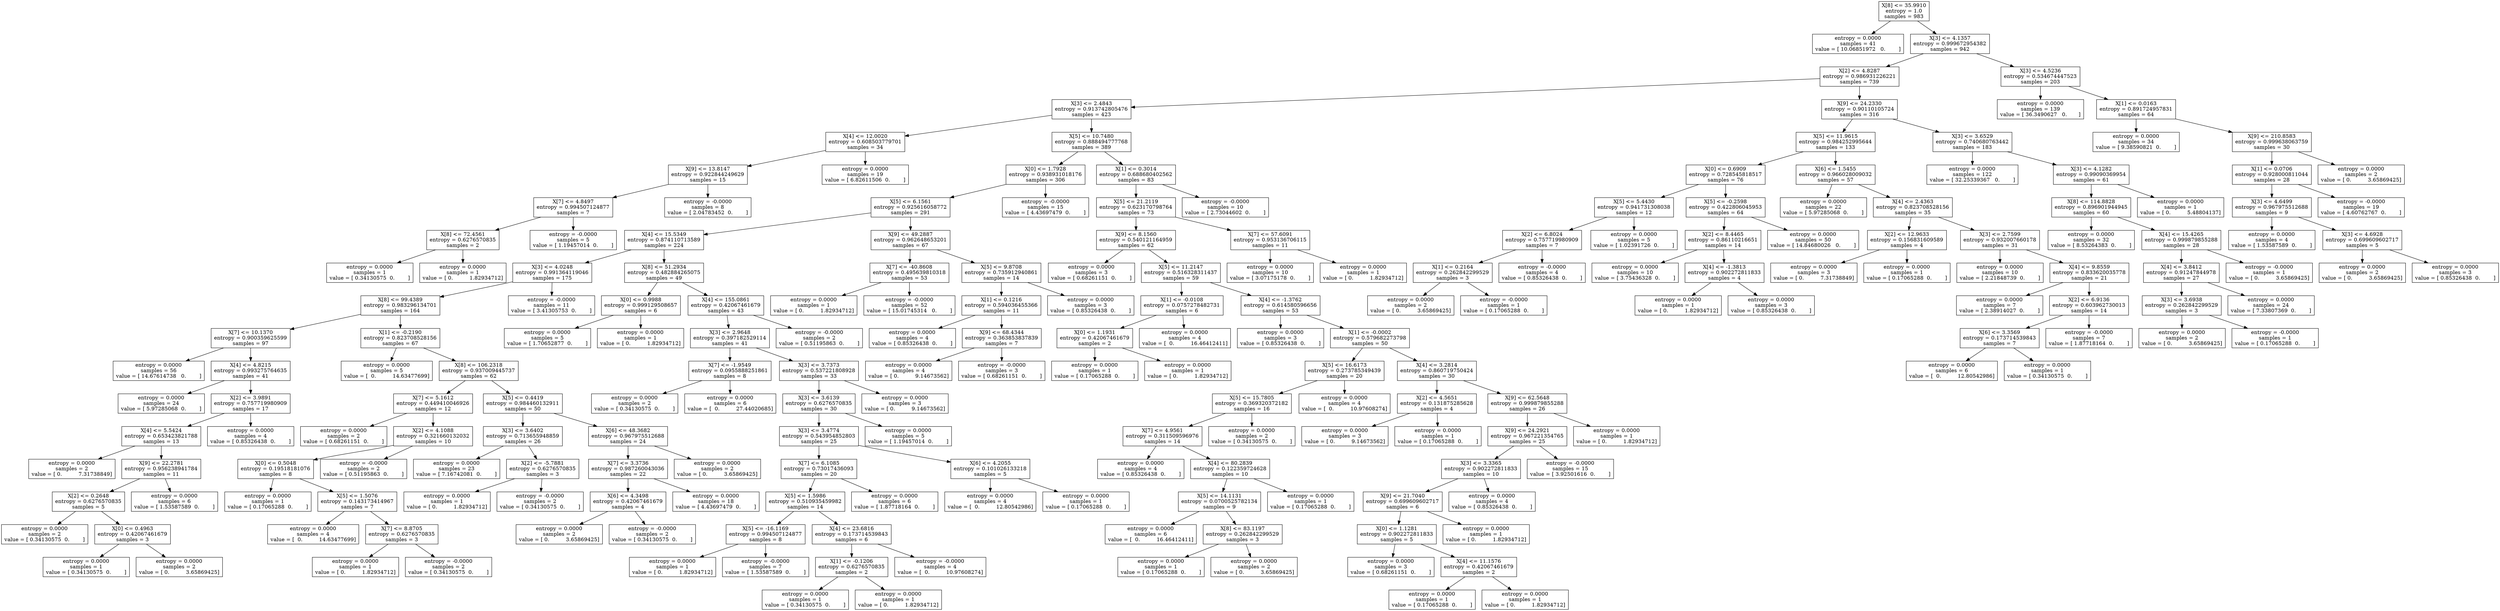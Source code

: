 digraph Tree {
0 [label="X[8] <= 35.9910\nentropy = 1.0\nsamples = 983", shape="box"] ;
1 [label="entropy = 0.0000\nsamples = 41\nvalue = [ 10.06851972   0.        ]", shape="box"] ;
0 -> 1 ;
2 [label="X[3] <= 4.1357\nentropy = 0.999672954382\nsamples = 942", shape="box"] ;
0 -> 2 ;
3 [label="X[2] <= 4.8287\nentropy = 0.986931226221\nsamples = 739", shape="box"] ;
2 -> 3 ;
4 [label="X[3] <= 2.4843\nentropy = 0.913742805476\nsamples = 423", shape="box"] ;
3 -> 4 ;
5 [label="X[4] <= 12.0020\nentropy = 0.608503779701\nsamples = 34", shape="box"] ;
4 -> 5 ;
6 [label="X[9] <= 13.8147\nentropy = 0.922844249629\nsamples = 15", shape="box"] ;
5 -> 6 ;
7 [label="X[7] <= 4.8497\nentropy = 0.994507124877\nsamples = 7", shape="box"] ;
6 -> 7 ;
8 [label="X[8] <= 72.4561\nentropy = 0.6276570835\nsamples = 2", shape="box"] ;
7 -> 8 ;
9 [label="entropy = 0.0000\nsamples = 1\nvalue = [ 0.34130575  0.        ]", shape="box"] ;
8 -> 9 ;
10 [label="entropy = 0.0000\nsamples = 1\nvalue = [ 0.          1.82934712]", shape="box"] ;
8 -> 10 ;
11 [label="entropy = -0.0000\nsamples = 5\nvalue = [ 1.19457014  0.        ]", shape="box"] ;
7 -> 11 ;
12 [label="entropy = -0.0000\nsamples = 8\nvalue = [ 2.04783452  0.        ]", shape="box"] ;
6 -> 12 ;
13 [label="entropy = 0.0000\nsamples = 19\nvalue = [ 6.82611506  0.        ]", shape="box"] ;
5 -> 13 ;
14 [label="X[5] <= 10.7480\nentropy = 0.888494777768\nsamples = 389", shape="box"] ;
4 -> 14 ;
15 [label="X[0] <= 1.7928\nentropy = 0.938931018176\nsamples = 306", shape="box"] ;
14 -> 15 ;
16 [label="X[5] <= 6.1561\nentropy = 0.925616058772\nsamples = 291", shape="box"] ;
15 -> 16 ;
17 [label="X[4] <= 15.5349\nentropy = 0.874110713589\nsamples = 224", shape="box"] ;
16 -> 17 ;
18 [label="X[3] <= 4.0248\nentropy = 0.991364119046\nsamples = 175", shape="box"] ;
17 -> 18 ;
19 [label="X[8] <= 99.4389\nentropy = 0.983296134701\nsamples = 164", shape="box"] ;
18 -> 19 ;
20 [label="X[7] <= 10.1370\nentropy = 0.900359625599\nsamples = 97", shape="box"] ;
19 -> 20 ;
21 [label="entropy = 0.0000\nsamples = 56\nvalue = [ 14.67614738   0.        ]", shape="box"] ;
20 -> 21 ;
22 [label="X[4] <= 4.8215\nentropy = 0.993275764635\nsamples = 41", shape="box"] ;
20 -> 22 ;
23 [label="entropy = 0.0000\nsamples = 24\nvalue = [ 5.97285068  0.        ]", shape="box"] ;
22 -> 23 ;
24 [label="X[2] <= 3.9891\nentropy = 0.757719980909\nsamples = 17", shape="box"] ;
22 -> 24 ;
25 [label="X[4] <= 5.5424\nentropy = 0.653423821788\nsamples = 13", shape="box"] ;
24 -> 25 ;
26 [label="entropy = 0.0000\nsamples = 2\nvalue = [ 0.          7.31738849]", shape="box"] ;
25 -> 26 ;
27 [label="X[9] <= 22.2781\nentropy = 0.956238941784\nsamples = 11", shape="box"] ;
25 -> 27 ;
28 [label="X[2] <= 0.2648\nentropy = 0.6276570835\nsamples = 5", shape="box"] ;
27 -> 28 ;
29 [label="entropy = 0.0000\nsamples = 2\nvalue = [ 0.34130575  0.        ]", shape="box"] ;
28 -> 29 ;
30 [label="X[0] <= 0.4963\nentropy = 0.42067461679\nsamples = 3", shape="box"] ;
28 -> 30 ;
31 [label="entropy = 0.0000\nsamples = 1\nvalue = [ 0.34130575  0.        ]", shape="box"] ;
30 -> 31 ;
32 [label="entropy = 0.0000\nsamples = 2\nvalue = [ 0.          3.65869425]", shape="box"] ;
30 -> 32 ;
33 [label="entropy = 0.0000\nsamples = 6\nvalue = [ 1.53587589  0.        ]", shape="box"] ;
27 -> 33 ;
34 [label="entropy = 0.0000\nsamples = 4\nvalue = [ 0.85326438  0.        ]", shape="box"] ;
24 -> 34 ;
35 [label="X[1] <= -0.2190\nentropy = 0.823708528156\nsamples = 67", shape="box"] ;
19 -> 35 ;
36 [label="entropy = 0.0000\nsamples = 5\nvalue = [  0.          14.63477699]", shape="box"] ;
35 -> 36 ;
37 [label="X[8] <= 106.2318\nentropy = 0.937009445737\nsamples = 62", shape="box"] ;
35 -> 37 ;
38 [label="X[7] <= 5.1612\nentropy = 0.449410046926\nsamples = 12", shape="box"] ;
37 -> 38 ;
39 [label="entropy = 0.0000\nsamples = 2\nvalue = [ 0.68261151  0.        ]", shape="box"] ;
38 -> 39 ;
40 [label="X[2] <= 4.1088\nentropy = 0.321660132032\nsamples = 10", shape="box"] ;
38 -> 40 ;
41 [label="X[0] <= 0.5048\nentropy = 0.19518181076\nsamples = 8", shape="box"] ;
40 -> 41 ;
42 [label="entropy = 0.0000\nsamples = 1\nvalue = [ 0.17065288  0.        ]", shape="box"] ;
41 -> 42 ;
43 [label="X[5] <= 1.5076\nentropy = 0.143173414967\nsamples = 7", shape="box"] ;
41 -> 43 ;
44 [label="entropy = 0.0000\nsamples = 4\nvalue = [  0.          14.63477699]", shape="box"] ;
43 -> 44 ;
45 [label="X[7] <= 8.8705\nentropy = 0.6276570835\nsamples = 3", shape="box"] ;
43 -> 45 ;
46 [label="entropy = 0.0000\nsamples = 1\nvalue = [ 0.          1.82934712]", shape="box"] ;
45 -> 46 ;
47 [label="entropy = -0.0000\nsamples = 2\nvalue = [ 0.34130575  0.        ]", shape="box"] ;
45 -> 47 ;
48 [label="entropy = -0.0000\nsamples = 2\nvalue = [ 0.51195863  0.        ]", shape="box"] ;
40 -> 48 ;
49 [label="X[5] <= 0.4419\nentropy = 0.984460132911\nsamples = 50", shape="box"] ;
37 -> 49 ;
50 [label="X[3] <= 3.6402\nentropy = 0.713655948859\nsamples = 26", shape="box"] ;
49 -> 50 ;
51 [label="entropy = 0.0000\nsamples = 23\nvalue = [ 7.16742081  0.        ]", shape="box"] ;
50 -> 51 ;
52 [label="X[2] <= -5.7881\nentropy = 0.6276570835\nsamples = 3", shape="box"] ;
50 -> 52 ;
53 [label="entropy = 0.0000\nsamples = 1\nvalue = [ 0.          1.82934712]", shape="box"] ;
52 -> 53 ;
54 [label="entropy = -0.0000\nsamples = 2\nvalue = [ 0.34130575  0.        ]", shape="box"] ;
52 -> 54 ;
55 [label="X[6] <= 48.3682\nentropy = 0.967975512688\nsamples = 24", shape="box"] ;
49 -> 55 ;
56 [label="X[7] <= 3.3736\nentropy = 0.987260043036\nsamples = 22", shape="box"] ;
55 -> 56 ;
57 [label="X[6] <= 4.3498\nentropy = 0.42067461679\nsamples = 4", shape="box"] ;
56 -> 57 ;
58 [label="entropy = 0.0000\nsamples = 2\nvalue = [ 0.          3.65869425]", shape="box"] ;
57 -> 58 ;
59 [label="entropy = -0.0000\nsamples = 2\nvalue = [ 0.34130575  0.        ]", shape="box"] ;
57 -> 59 ;
60 [label="entropy = 0.0000\nsamples = 18\nvalue = [ 4.43697479  0.        ]", shape="box"] ;
56 -> 60 ;
61 [label="entropy = 0.0000\nsamples = 2\nvalue = [ 0.          3.65869425]", shape="box"] ;
55 -> 61 ;
62 [label="entropy = -0.0000\nsamples = 11\nvalue = [ 3.41305753  0.        ]", shape="box"] ;
18 -> 62 ;
63 [label="X[8] <= 51.2934\nentropy = 0.482884265075\nsamples = 49", shape="box"] ;
17 -> 63 ;
64 [label="X[0] <= 0.9988\nentropy = 0.999129508657\nsamples = 6", shape="box"] ;
63 -> 64 ;
65 [label="entropy = 0.0000\nsamples = 5\nvalue = [ 1.70652877  0.        ]", shape="box"] ;
64 -> 65 ;
66 [label="entropy = 0.0000\nsamples = 1\nvalue = [ 0.          1.82934712]", shape="box"] ;
64 -> 66 ;
67 [label="X[4] <= 155.0861\nentropy = 0.42067461679\nsamples = 43", shape="box"] ;
63 -> 67 ;
68 [label="X[3] <= 2.9648\nentropy = 0.397182529114\nsamples = 41", shape="box"] ;
67 -> 68 ;
69 [label="X[7] <= -1.9549\nentropy = 0.0955888251861\nsamples = 8", shape="box"] ;
68 -> 69 ;
70 [label="entropy = 0.0000\nsamples = 2\nvalue = [ 0.34130575  0.        ]", shape="box"] ;
69 -> 70 ;
71 [label="entropy = 0.0000\nsamples = 6\nvalue = [  0.          27.44020685]", shape="box"] ;
69 -> 71 ;
72 [label="X[3] <= 3.7373\nentropy = 0.537221808928\nsamples = 33", shape="box"] ;
68 -> 72 ;
73 [label="X[3] <= 3.6139\nentropy = 0.6276570835\nsamples = 30", shape="box"] ;
72 -> 73 ;
74 [label="X[3] <= 3.4774\nentropy = 0.543954852803\nsamples = 25", shape="box"] ;
73 -> 74 ;
75 [label="X[7] <= 6.1085\nentropy = 0.73017436093\nsamples = 20", shape="box"] ;
74 -> 75 ;
76 [label="X[5] <= 1.5986\nentropy = 0.510935459982\nsamples = 14", shape="box"] ;
75 -> 76 ;
77 [label="X[5] <= -16.1169\nentropy = 0.994507124877\nsamples = 8", shape="box"] ;
76 -> 77 ;
78 [label="entropy = 0.0000\nsamples = 1\nvalue = [ 0.          1.82934712]", shape="box"] ;
77 -> 78 ;
79 [label="entropy = -0.0000\nsamples = 7\nvalue = [ 1.53587589  0.        ]", shape="box"] ;
77 -> 79 ;
80 [label="X[4] <= 23.6816\nentropy = 0.173714539843\nsamples = 6", shape="box"] ;
76 -> 80 ;
81 [label="X[1] <= -0.1206\nentropy = 0.6276570835\nsamples = 2", shape="box"] ;
80 -> 81 ;
82 [label="entropy = 0.0000\nsamples = 1\nvalue = [ 0.34130575  0.        ]", shape="box"] ;
81 -> 82 ;
83 [label="entropy = 0.0000\nsamples = 1\nvalue = [ 0.          1.82934712]", shape="box"] ;
81 -> 83 ;
84 [label="entropy = -0.0000\nsamples = 4\nvalue = [  0.          10.97608274]", shape="box"] ;
80 -> 84 ;
85 [label="entropy = 0.0000\nsamples = 6\nvalue = [ 1.87718164  0.        ]", shape="box"] ;
75 -> 85 ;
86 [label="X[6] <= 4.2055\nentropy = 0.101026133218\nsamples = 5", shape="box"] ;
74 -> 86 ;
87 [label="entropy = 0.0000\nsamples = 4\nvalue = [  0.          12.80542986]", shape="box"] ;
86 -> 87 ;
88 [label="entropy = 0.0000\nsamples = 1\nvalue = [ 0.17065288  0.        ]", shape="box"] ;
86 -> 88 ;
89 [label="entropy = 0.0000\nsamples = 5\nvalue = [ 1.19457014  0.        ]", shape="box"] ;
73 -> 89 ;
90 [label="entropy = 0.0000\nsamples = 3\nvalue = [ 0.          9.14673562]", shape="box"] ;
72 -> 90 ;
91 [label="entropy = -0.0000\nsamples = 2\nvalue = [ 0.51195863  0.        ]", shape="box"] ;
67 -> 91 ;
92 [label="X[9] <= 49.2887\nentropy = 0.962648653201\nsamples = 67", shape="box"] ;
16 -> 92 ;
93 [label="X[7] <= -40.8608\nentropy = 0.495639810318\nsamples = 53", shape="box"] ;
92 -> 93 ;
94 [label="entropy = 0.0000\nsamples = 1\nvalue = [ 0.          1.82934712]", shape="box"] ;
93 -> 94 ;
95 [label="entropy = -0.0000\nsamples = 52\nvalue = [ 15.01745314   0.        ]", shape="box"] ;
93 -> 95 ;
96 [label="X[5] <= 9.8708\nentropy = 0.735912940861\nsamples = 14", shape="box"] ;
92 -> 96 ;
97 [label="X[1] <= 0.1216\nentropy = 0.594036455366\nsamples = 11", shape="box"] ;
96 -> 97 ;
98 [label="entropy = 0.0000\nsamples = 4\nvalue = [ 0.85326438  0.        ]", shape="box"] ;
97 -> 98 ;
99 [label="X[9] <= 68.4344\nentropy = 0.363853837839\nsamples = 7", shape="box"] ;
97 -> 99 ;
100 [label="entropy = 0.0000\nsamples = 4\nvalue = [ 0.          9.14673562]", shape="box"] ;
99 -> 100 ;
101 [label="entropy = -0.0000\nsamples = 3\nvalue = [ 0.68261151  0.        ]", shape="box"] ;
99 -> 101 ;
102 [label="entropy = 0.0000\nsamples = 3\nvalue = [ 0.85326438  0.        ]", shape="box"] ;
96 -> 102 ;
103 [label="entropy = -0.0000\nsamples = 15\nvalue = [ 4.43697479  0.        ]", shape="box"] ;
15 -> 103 ;
104 [label="X[1] <= 0.3014\nentropy = 0.688680402562\nsamples = 83", shape="box"] ;
14 -> 104 ;
105 [label="X[5] <= 21.2119\nentropy = 0.623170798764\nsamples = 73", shape="box"] ;
104 -> 105 ;
106 [label="X[9] <= 8.1560\nentropy = 0.540121164959\nsamples = 62", shape="box"] ;
105 -> 106 ;
107 [label="entropy = 0.0000\nsamples = 3\nvalue = [ 0.68261151  0.        ]", shape="box"] ;
106 -> 107 ;
108 [label="X[5] <= 11.2147\nentropy = 0.516328311437\nsamples = 59", shape="box"] ;
106 -> 108 ;
109 [label="X[1] <= -0.0108\nentropy = 0.0757278482731\nsamples = 6", shape="box"] ;
108 -> 109 ;
110 [label="X[0] <= 1.1931\nentropy = 0.42067461679\nsamples = 2", shape="box"] ;
109 -> 110 ;
111 [label="entropy = 0.0000\nsamples = 1\nvalue = [ 0.17065288  0.        ]", shape="box"] ;
110 -> 111 ;
112 [label="entropy = 0.0000\nsamples = 1\nvalue = [ 0.          1.82934712]", shape="box"] ;
110 -> 112 ;
113 [label="entropy = 0.0000\nsamples = 4\nvalue = [  0.          16.46412411]", shape="box"] ;
109 -> 113 ;
114 [label="X[4] <= -1.3762\nentropy = 0.614580596656\nsamples = 53", shape="box"] ;
108 -> 114 ;
115 [label="entropy = 0.0000\nsamples = 3\nvalue = [ 0.85326438  0.        ]", shape="box"] ;
114 -> 115 ;
116 [label="X[1] <= -0.0002\nentropy = 0.579682273798\nsamples = 50", shape="box"] ;
114 -> 116 ;
117 [label="X[5] <= 16.6173\nentropy = 0.273785349439\nsamples = 20", shape="box"] ;
116 -> 117 ;
118 [label="X[5] <= 15.7805\nentropy = 0.369320372182\nsamples = 16", shape="box"] ;
117 -> 118 ;
119 [label="X[7] <= 4.9561\nentropy = 0.311509596976\nsamples = 14", shape="box"] ;
118 -> 119 ;
120 [label="entropy = 0.0000\nsamples = 4\nvalue = [ 0.85326438  0.        ]", shape="box"] ;
119 -> 120 ;
121 [label="X[4] <= 80.2839\nentropy = 0.122359724628\nsamples = 10", shape="box"] ;
119 -> 121 ;
122 [label="X[5] <= 14.1131\nentropy = 0.0700525782134\nsamples = 9", shape="box"] ;
121 -> 122 ;
123 [label="entropy = 0.0000\nsamples = 6\nvalue = [  0.          16.46412411]", shape="box"] ;
122 -> 123 ;
124 [label="X[8] <= 83.1197\nentropy = 0.262842299529\nsamples = 3", shape="box"] ;
122 -> 124 ;
125 [label="entropy = 0.0000\nsamples = 1\nvalue = [ 0.17065288  0.        ]", shape="box"] ;
124 -> 125 ;
126 [label="entropy = 0.0000\nsamples = 2\nvalue = [ 0.          3.65869425]", shape="box"] ;
124 -> 126 ;
127 [label="entropy = 0.0000\nsamples = 1\nvalue = [ 0.17065288  0.        ]", shape="box"] ;
121 -> 127 ;
128 [label="entropy = 0.0000\nsamples = 2\nvalue = [ 0.34130575  0.        ]", shape="box"] ;
118 -> 128 ;
129 [label="entropy = 0.0000\nsamples = 4\nvalue = [  0.          10.97608274]", shape="box"] ;
117 -> 129 ;
130 [label="X[4] <= 3.2814\nentropy = 0.860719750424\nsamples = 30", shape="box"] ;
116 -> 130 ;
131 [label="X[2] <= 4.5651\nentropy = 0.131875285628\nsamples = 4", shape="box"] ;
130 -> 131 ;
132 [label="entropy = 0.0000\nsamples = 3\nvalue = [ 0.          9.14673562]", shape="box"] ;
131 -> 132 ;
133 [label="entropy = 0.0000\nsamples = 1\nvalue = [ 0.17065288  0.        ]", shape="box"] ;
131 -> 133 ;
134 [label="X[9] <= 62.5648\nentropy = 0.999879855288\nsamples = 26", shape="box"] ;
130 -> 134 ;
135 [label="X[9] <= 24.2921\nentropy = 0.967221354765\nsamples = 25", shape="box"] ;
134 -> 135 ;
136 [label="X[3] <= 3.3365\nentropy = 0.902272811833\nsamples = 10", shape="box"] ;
135 -> 136 ;
137 [label="X[9] <= 21.7040\nentropy = 0.699609602717\nsamples = 6", shape="box"] ;
136 -> 137 ;
138 [label="X[0] <= 1.1281\nentropy = 0.902272811833\nsamples = 5", shape="box"] ;
137 -> 138 ;
139 [label="entropy = 0.0000\nsamples = 3\nvalue = [ 0.68261151  0.        ]", shape="box"] ;
138 -> 139 ;
140 [label="X[4] <= 11.1576\nentropy = 0.42067461679\nsamples = 2", shape="box"] ;
138 -> 140 ;
141 [label="entropy = 0.0000\nsamples = 1\nvalue = [ 0.17065288  0.        ]", shape="box"] ;
140 -> 141 ;
142 [label="entropy = 0.0000\nsamples = 1\nvalue = [ 0.          1.82934712]", shape="box"] ;
140 -> 142 ;
143 [label="entropy = 0.0000\nsamples = 1\nvalue = [ 0.          1.82934712]", shape="box"] ;
137 -> 143 ;
144 [label="entropy = 0.0000\nsamples = 4\nvalue = [ 0.85326438  0.        ]", shape="box"] ;
136 -> 144 ;
145 [label="entropy = -0.0000\nsamples = 15\nvalue = [ 3.92501616  0.        ]", shape="box"] ;
135 -> 145 ;
146 [label="entropy = 0.0000\nsamples = 1\nvalue = [ 0.          1.82934712]", shape="box"] ;
134 -> 146 ;
147 [label="X[7] <= 57.6091\nentropy = 0.953136706115\nsamples = 11", shape="box"] ;
105 -> 147 ;
148 [label="entropy = 0.0000\nsamples = 10\nvalue = [ 3.07175178  0.        ]", shape="box"] ;
147 -> 148 ;
149 [label="entropy = 0.0000\nsamples = 1\nvalue = [ 0.          1.82934712]", shape="box"] ;
147 -> 149 ;
150 [label="entropy = -0.0000\nsamples = 10\nvalue = [ 2.73044602  0.        ]", shape="box"] ;
104 -> 150 ;
151 [label="X[9] <= 24.2330\nentropy = 0.90110105724\nsamples = 316", shape="box"] ;
3 -> 151 ;
152 [label="X[5] <= 11.9615\nentropy = 0.984252995644\nsamples = 133", shape="box"] ;
151 -> 152 ;
153 [label="X[0] <= 0.6909\nentropy = 0.728545818517\nsamples = 76", shape="box"] ;
152 -> 153 ;
154 [label="X[5] <= 5.4430\nentropy = 0.941731308038\nsamples = 12", shape="box"] ;
153 -> 154 ;
155 [label="X[2] <= 6.8024\nentropy = 0.757719980909\nsamples = 7", shape="box"] ;
154 -> 155 ;
156 [label="X[1] <= 0.2164\nentropy = 0.262842299529\nsamples = 3", shape="box"] ;
155 -> 156 ;
157 [label="entropy = 0.0000\nsamples = 2\nvalue = [ 0.          3.65869425]", shape="box"] ;
156 -> 157 ;
158 [label="entropy = -0.0000\nsamples = 1\nvalue = [ 0.17065288  0.        ]", shape="box"] ;
156 -> 158 ;
159 [label="entropy = -0.0000\nsamples = 4\nvalue = [ 0.85326438  0.        ]", shape="box"] ;
155 -> 159 ;
160 [label="entropy = 0.0000\nsamples = 5\nvalue = [ 1.02391726  0.        ]", shape="box"] ;
154 -> 160 ;
161 [label="X[5] <= -0.2598\nentropy = 0.422806045953\nsamples = 64", shape="box"] ;
153 -> 161 ;
162 [label="X[2] <= 8.4465\nentropy = 0.86110216651\nsamples = 14", shape="box"] ;
161 -> 162 ;
163 [label="entropy = 0.0000\nsamples = 10\nvalue = [ 3.75436328  0.        ]", shape="box"] ;
162 -> 163 ;
164 [label="X[4] <= -1.3813\nentropy = 0.902272811833\nsamples = 4", shape="box"] ;
162 -> 164 ;
165 [label="entropy = 0.0000\nsamples = 1\nvalue = [ 0.          1.82934712]", shape="box"] ;
164 -> 165 ;
166 [label="entropy = 0.0000\nsamples = 3\nvalue = [ 0.85326438  0.        ]", shape="box"] ;
164 -> 166 ;
167 [label="entropy = 0.0000\nsamples = 50\nvalue = [ 14.84680026   0.        ]", shape="box"] ;
161 -> 167 ;
168 [label="X[6] <= 1.5455\nentropy = 0.966028009032\nsamples = 57", shape="box"] ;
152 -> 168 ;
169 [label="entropy = 0.0000\nsamples = 22\nvalue = [ 5.97285068  0.        ]", shape="box"] ;
168 -> 169 ;
170 [label="X[4] <= 2.4363\nentropy = 0.823708528156\nsamples = 35", shape="box"] ;
168 -> 170 ;
171 [label="X[2] <= 12.9633\nentropy = 0.156831609589\nsamples = 4", shape="box"] ;
170 -> 171 ;
172 [label="entropy = 0.0000\nsamples = 3\nvalue = [ 0.          7.31738849]", shape="box"] ;
171 -> 172 ;
173 [label="entropy = 0.0000\nsamples = 1\nvalue = [ 0.17065288  0.        ]", shape="box"] ;
171 -> 173 ;
174 [label="X[3] <= 2.7599\nentropy = 0.932007660178\nsamples = 31", shape="box"] ;
170 -> 174 ;
175 [label="entropy = 0.0000\nsamples = 10\nvalue = [ 2.21848739  0.        ]", shape="box"] ;
174 -> 175 ;
176 [label="X[4] <= 9.8559\nentropy = 0.833620035778\nsamples = 21", shape="box"] ;
174 -> 176 ;
177 [label="entropy = 0.0000\nsamples = 7\nvalue = [ 2.38914027  0.        ]", shape="box"] ;
176 -> 177 ;
178 [label="X[2] <= 6.9136\nentropy = 0.603962730013\nsamples = 14", shape="box"] ;
176 -> 178 ;
179 [label="X[6] <= 3.3569\nentropy = 0.173714539843\nsamples = 7", shape="box"] ;
178 -> 179 ;
180 [label="entropy = 0.0000\nsamples = 6\nvalue = [  0.          12.80542986]", shape="box"] ;
179 -> 180 ;
181 [label="entropy = 0.0000\nsamples = 1\nvalue = [ 0.34130575  0.        ]", shape="box"] ;
179 -> 181 ;
182 [label="entropy = -0.0000\nsamples = 7\nvalue = [ 1.87718164  0.        ]", shape="box"] ;
178 -> 182 ;
183 [label="X[3] <= 3.6529\nentropy = 0.740680763442\nsamples = 183", shape="box"] ;
151 -> 183 ;
184 [label="entropy = 0.0000\nsamples = 122\nvalue = [ 32.25339367   0.        ]", shape="box"] ;
183 -> 184 ;
185 [label="X[3] <= 4.1282\nentropy = 0.99090369954\nsamples = 61", shape="box"] ;
183 -> 185 ;
186 [label="X[8] <= 114.8828\nentropy = 0.896901944945\nsamples = 60", shape="box"] ;
185 -> 186 ;
187 [label="entropy = 0.0000\nsamples = 32\nvalue = [ 8.53264383  0.        ]", shape="box"] ;
186 -> 187 ;
188 [label="X[4] <= 15.4265\nentropy = 0.999879855288\nsamples = 28", shape="box"] ;
186 -> 188 ;
189 [label="X[4] <= 3.8412\nentropy = 0.91247844978\nsamples = 27", shape="box"] ;
188 -> 189 ;
190 [label="X[3] <= 3.6938\nentropy = 0.262842299529\nsamples = 3", shape="box"] ;
189 -> 190 ;
191 [label="entropy = 0.0000\nsamples = 2\nvalue = [ 0.          3.65869425]", shape="box"] ;
190 -> 191 ;
192 [label="entropy = -0.0000\nsamples = 1\nvalue = [ 0.17065288  0.        ]", shape="box"] ;
190 -> 192 ;
193 [label="entropy = 0.0000\nsamples = 24\nvalue = [ 7.33807369  0.        ]", shape="box"] ;
189 -> 193 ;
194 [label="entropy = -0.0000\nsamples = 1\nvalue = [ 0.          3.65869425]", shape="box"] ;
188 -> 194 ;
195 [label="entropy = 0.0000\nsamples = 1\nvalue = [ 0.          5.48804137]", shape="box"] ;
185 -> 195 ;
196 [label="X[3] <= 4.5236\nentropy = 0.534674447523\nsamples = 203", shape="box"] ;
2 -> 196 ;
197 [label="entropy = 0.0000\nsamples = 139\nvalue = [ 36.3490627   0.       ]", shape="box"] ;
196 -> 197 ;
198 [label="X[1] <= 0.0163\nentropy = 0.891724957831\nsamples = 64", shape="box"] ;
196 -> 198 ;
199 [label="entropy = 0.0000\nsamples = 34\nvalue = [ 9.38590821  0.        ]", shape="box"] ;
198 -> 199 ;
200 [label="X[9] <= 210.8583\nentropy = 0.999638063759\nsamples = 30", shape="box"] ;
198 -> 200 ;
201 [label="X[1] <= 0.0706\nentropy = 0.928000811044\nsamples = 28", shape="box"] ;
200 -> 201 ;
202 [label="X[3] <= 4.6499\nentropy = 0.967975512688\nsamples = 9", shape="box"] ;
201 -> 202 ;
203 [label="entropy = 0.0000\nsamples = 4\nvalue = [ 1.53587589  0.        ]", shape="box"] ;
202 -> 203 ;
204 [label="X[3] <= 4.6928\nentropy = 0.699609602717\nsamples = 5", shape="box"] ;
202 -> 204 ;
205 [label="entropy = 0.0000\nsamples = 2\nvalue = [ 0.          3.65869425]", shape="box"] ;
204 -> 205 ;
206 [label="entropy = 0.0000\nsamples = 3\nvalue = [ 0.85326438  0.        ]", shape="box"] ;
204 -> 206 ;
207 [label="entropy = -0.0000\nsamples = 19\nvalue = [ 4.60762767  0.        ]", shape="box"] ;
201 -> 207 ;
208 [label="entropy = 0.0000\nsamples = 2\nvalue = [ 0.          3.65869425]", shape="box"] ;
200 -> 208 ;
}